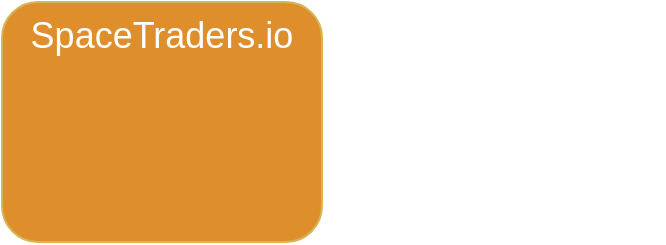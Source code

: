 <mxfile version="13.3.5" type="device"><diagram id="Ib0BvxVFMFH6OuOK1_1z" name="Page-1"><mxGraphModel dx="1072" dy="612" grid="1" gridSize="10" guides="1" tooltips="1" connect="1" arrows="1" fold="1" page="1" pageScale="1" pageWidth="1169" pageHeight="827" math="0" shadow="0"><root><mxCell id="0"/><mxCell id="1" parent="0"/><mxCell id="Z2NdMn9O5Y10mngPedel-1" value="SpaceTraders.io" style="rounded=1;whiteSpace=wrap;html=1;verticalAlign=top;fontStyle=0;strokeColor=#d6b656;fillColor=#de8e2b;fontColor=#FFFFFF;fontSize=18;" vertex="1" parent="1"><mxGeometry x="440" y="240" width="160" height="120" as="geometry"/></mxCell><mxCell id="Z2NdMn9O5Y10mngPedel-5" value="Text" style="text;html=1;align=center;verticalAlign=middle;resizable=0;points=[];autosize=1;fontSize=18;fontColor=#FFFFFF;" vertex="1" parent="1"><mxGeometry x="721" y="284" width="50" height="30" as="geometry"/></mxCell></root></mxGraphModel></diagram></mxfile>
